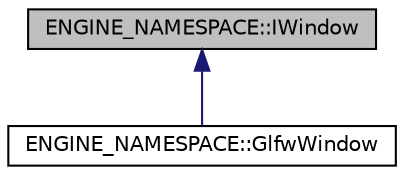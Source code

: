 digraph "ENGINE_NAMESPACE::IWindow"
{
 // LATEX_PDF_SIZE
  edge [fontname="Helvetica",fontsize="10",labelfontname="Helvetica",labelfontsize="10"];
  node [fontname="Helvetica",fontsize="10",shape=record];
  Node1 [label="ENGINE_NAMESPACE::IWindow",height=0.2,width=0.4,color="black", fillcolor="grey75", style="filled", fontcolor="black",tooltip=" "];
  Node1 -> Node2 [dir="back",color="midnightblue",fontsize="10",style="solid",fontname="Helvetica"];
  Node2 [label="ENGINE_NAMESPACE::GlfwWindow",height=0.2,width=0.4,color="black", fillcolor="white", style="filled",URL="$classENGINE__NAMESPACE_1_1GlfwWindow.html",tooltip=" "];
}
